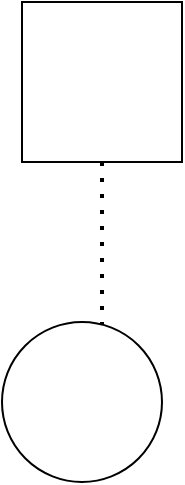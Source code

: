 <mxfile version="21.7.4" type="github">
  <diagram name="페이지-1" id="YfyCG1IlVpEm7WSCvwEc">
    <mxGraphModel dx="1434" dy="782" grid="1" gridSize="10" guides="1" tooltips="1" connect="1" arrows="1" fold="1" page="1" pageScale="1" pageWidth="827" pageHeight="1169" math="0" shadow="0">
      <root>
        <mxCell id="0" />
        <mxCell id="1" parent="0" />
        <mxCell id="j2JVX4LjBDM1bf64mXrF-1" value="" style="whiteSpace=wrap;html=1;aspect=fixed;" vertex="1" parent="1">
          <mxGeometry x="360" y="260" width="80" height="80" as="geometry" />
        </mxCell>
        <mxCell id="j2JVX4LjBDM1bf64mXrF-2" value="" style="endArrow=none;dashed=1;html=1;dashPattern=1 3;strokeWidth=2;rounded=0;entryX=0.5;entryY=1;entryDx=0;entryDy=0;" edge="1" parent="1" target="j2JVX4LjBDM1bf64mXrF-1">
          <mxGeometry width="50" height="50" relative="1" as="geometry">
            <mxPoint x="400" y="430" as="sourcePoint" />
            <mxPoint x="440" y="380" as="targetPoint" />
          </mxGeometry>
        </mxCell>
        <mxCell id="j2JVX4LjBDM1bf64mXrF-3" value="" style="ellipse;whiteSpace=wrap;html=1;aspect=fixed;" vertex="1" parent="1">
          <mxGeometry x="350" y="420" width="80" height="80" as="geometry" />
        </mxCell>
      </root>
    </mxGraphModel>
  </diagram>
</mxfile>
